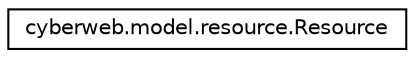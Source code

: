 digraph G
{
  edge [fontname="Helvetica",fontsize="10",labelfontname="Helvetica",labelfontsize="10"];
  node [fontname="Helvetica",fontsize="10",shape=record];
  rankdir="LR";
  Node1 [label="cyberweb.model.resource.Resource",height=0.2,width=0.4,color="black", fillcolor="white", style="filled",URL="$classcyberweb_1_1model_1_1resource_1_1_resource.html"];
}
